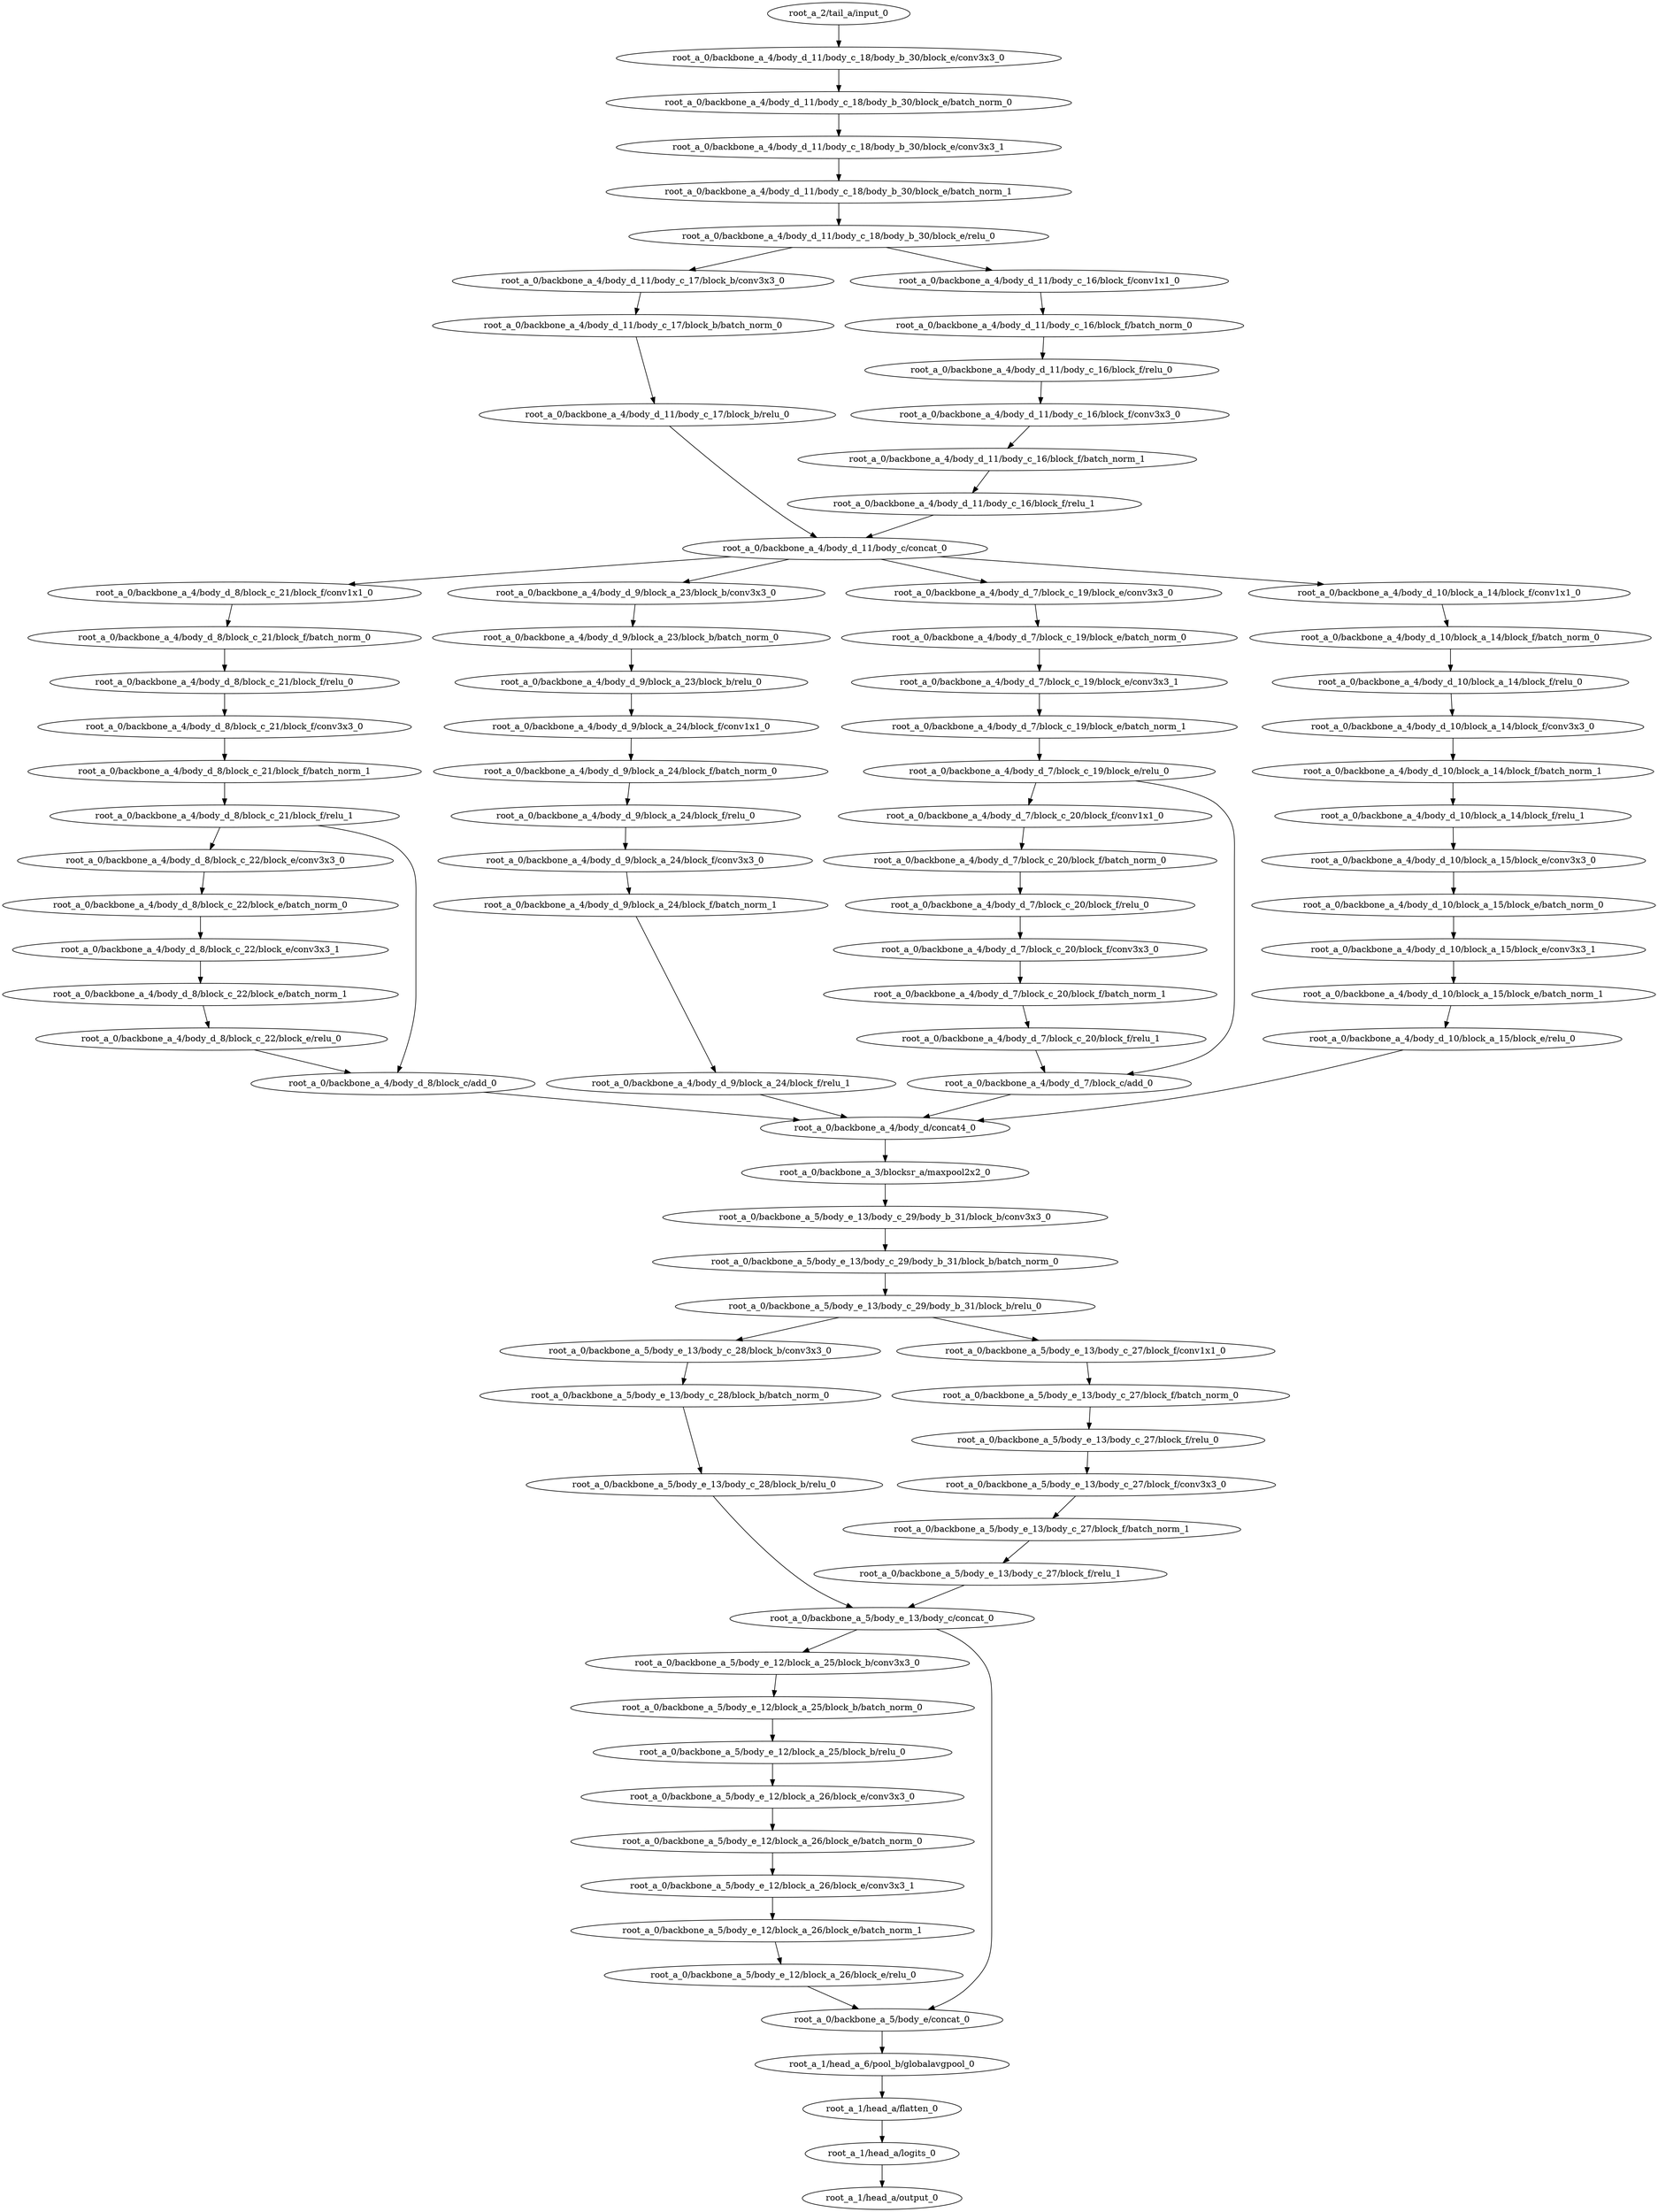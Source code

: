 digraph root_a {
	"root_a_2/tail_a/input_0"
	"root_a_0/backbone_a_4/body_d_11/body_c_18/body_b_30/block_e/conv3x3_0"
	"root_a_0/backbone_a_4/body_d_11/body_c_18/body_b_30/block_e/batch_norm_0"
	"root_a_0/backbone_a_4/body_d_11/body_c_18/body_b_30/block_e/conv3x3_1"
	"root_a_0/backbone_a_4/body_d_11/body_c_18/body_b_30/block_e/batch_norm_1"
	"root_a_0/backbone_a_4/body_d_11/body_c_18/body_b_30/block_e/relu_0"
	"root_a_0/backbone_a_4/body_d_11/body_c_17/block_b/conv3x3_0"
	"root_a_0/backbone_a_4/body_d_11/body_c_17/block_b/batch_norm_0"
	"root_a_0/backbone_a_4/body_d_11/body_c_17/block_b/relu_0"
	"root_a_0/backbone_a_4/body_d_11/body_c_16/block_f/conv1x1_0"
	"root_a_0/backbone_a_4/body_d_11/body_c_16/block_f/batch_norm_0"
	"root_a_0/backbone_a_4/body_d_11/body_c_16/block_f/relu_0"
	"root_a_0/backbone_a_4/body_d_11/body_c_16/block_f/conv3x3_0"
	"root_a_0/backbone_a_4/body_d_11/body_c_16/block_f/batch_norm_1"
	"root_a_0/backbone_a_4/body_d_11/body_c_16/block_f/relu_1"
	"root_a_0/backbone_a_4/body_d_11/body_c/concat_0"
	"root_a_0/backbone_a_4/body_d_8/block_c_21/block_f/conv1x1_0"
	"root_a_0/backbone_a_4/body_d_8/block_c_21/block_f/batch_norm_0"
	"root_a_0/backbone_a_4/body_d_8/block_c_21/block_f/relu_0"
	"root_a_0/backbone_a_4/body_d_8/block_c_21/block_f/conv3x3_0"
	"root_a_0/backbone_a_4/body_d_8/block_c_21/block_f/batch_norm_1"
	"root_a_0/backbone_a_4/body_d_8/block_c_21/block_f/relu_1"
	"root_a_0/backbone_a_4/body_d_8/block_c_22/block_e/conv3x3_0"
	"root_a_0/backbone_a_4/body_d_8/block_c_22/block_e/batch_norm_0"
	"root_a_0/backbone_a_4/body_d_8/block_c_22/block_e/conv3x3_1"
	"root_a_0/backbone_a_4/body_d_8/block_c_22/block_e/batch_norm_1"
	"root_a_0/backbone_a_4/body_d_8/block_c_22/block_e/relu_0"
	"root_a_0/backbone_a_4/body_d_8/block_c/add_0"
	"root_a_0/backbone_a_4/body_d_9/block_a_23/block_b/conv3x3_0"
	"root_a_0/backbone_a_4/body_d_9/block_a_23/block_b/batch_norm_0"
	"root_a_0/backbone_a_4/body_d_9/block_a_23/block_b/relu_0"
	"root_a_0/backbone_a_4/body_d_9/block_a_24/block_f/conv1x1_0"
	"root_a_0/backbone_a_4/body_d_9/block_a_24/block_f/batch_norm_0"
	"root_a_0/backbone_a_4/body_d_9/block_a_24/block_f/relu_0"
	"root_a_0/backbone_a_4/body_d_9/block_a_24/block_f/conv3x3_0"
	"root_a_0/backbone_a_4/body_d_9/block_a_24/block_f/batch_norm_1"
	"root_a_0/backbone_a_4/body_d_9/block_a_24/block_f/relu_1"
	"root_a_0/backbone_a_4/body_d_7/block_c_19/block_e/conv3x3_0"
	"root_a_0/backbone_a_4/body_d_7/block_c_19/block_e/batch_norm_0"
	"root_a_0/backbone_a_4/body_d_7/block_c_19/block_e/conv3x3_1"
	"root_a_0/backbone_a_4/body_d_7/block_c_19/block_e/batch_norm_1"
	"root_a_0/backbone_a_4/body_d_7/block_c_19/block_e/relu_0"
	"root_a_0/backbone_a_4/body_d_7/block_c_20/block_f/conv1x1_0"
	"root_a_0/backbone_a_4/body_d_7/block_c_20/block_f/batch_norm_0"
	"root_a_0/backbone_a_4/body_d_7/block_c_20/block_f/relu_0"
	"root_a_0/backbone_a_4/body_d_7/block_c_20/block_f/conv3x3_0"
	"root_a_0/backbone_a_4/body_d_7/block_c_20/block_f/batch_norm_1"
	"root_a_0/backbone_a_4/body_d_7/block_c_20/block_f/relu_1"
	"root_a_0/backbone_a_4/body_d_7/block_c/add_0"
	"root_a_0/backbone_a_4/body_d_10/block_a_14/block_f/conv1x1_0"
	"root_a_0/backbone_a_4/body_d_10/block_a_14/block_f/batch_norm_0"
	"root_a_0/backbone_a_4/body_d_10/block_a_14/block_f/relu_0"
	"root_a_0/backbone_a_4/body_d_10/block_a_14/block_f/conv3x3_0"
	"root_a_0/backbone_a_4/body_d_10/block_a_14/block_f/batch_norm_1"
	"root_a_0/backbone_a_4/body_d_10/block_a_14/block_f/relu_1"
	"root_a_0/backbone_a_4/body_d_10/block_a_15/block_e/conv3x3_0"
	"root_a_0/backbone_a_4/body_d_10/block_a_15/block_e/batch_norm_0"
	"root_a_0/backbone_a_4/body_d_10/block_a_15/block_e/conv3x3_1"
	"root_a_0/backbone_a_4/body_d_10/block_a_15/block_e/batch_norm_1"
	"root_a_0/backbone_a_4/body_d_10/block_a_15/block_e/relu_0"
	"root_a_0/backbone_a_4/body_d/concat4_0"
	"root_a_0/backbone_a_3/blocksr_a/maxpool2x2_0"
	"root_a_0/backbone_a_5/body_e_13/body_c_29/body_b_31/block_b/conv3x3_0"
	"root_a_0/backbone_a_5/body_e_13/body_c_29/body_b_31/block_b/batch_norm_0"
	"root_a_0/backbone_a_5/body_e_13/body_c_29/body_b_31/block_b/relu_0"
	"root_a_0/backbone_a_5/body_e_13/body_c_28/block_b/conv3x3_0"
	"root_a_0/backbone_a_5/body_e_13/body_c_28/block_b/batch_norm_0"
	"root_a_0/backbone_a_5/body_e_13/body_c_28/block_b/relu_0"
	"root_a_0/backbone_a_5/body_e_13/body_c_27/block_f/conv1x1_0"
	"root_a_0/backbone_a_5/body_e_13/body_c_27/block_f/batch_norm_0"
	"root_a_0/backbone_a_5/body_e_13/body_c_27/block_f/relu_0"
	"root_a_0/backbone_a_5/body_e_13/body_c_27/block_f/conv3x3_0"
	"root_a_0/backbone_a_5/body_e_13/body_c_27/block_f/batch_norm_1"
	"root_a_0/backbone_a_5/body_e_13/body_c_27/block_f/relu_1"
	"root_a_0/backbone_a_5/body_e_13/body_c/concat_0"
	"root_a_0/backbone_a_5/body_e_12/block_a_25/block_b/conv3x3_0"
	"root_a_0/backbone_a_5/body_e_12/block_a_25/block_b/batch_norm_0"
	"root_a_0/backbone_a_5/body_e_12/block_a_25/block_b/relu_0"
	"root_a_0/backbone_a_5/body_e_12/block_a_26/block_e/conv3x3_0"
	"root_a_0/backbone_a_5/body_e_12/block_a_26/block_e/batch_norm_0"
	"root_a_0/backbone_a_5/body_e_12/block_a_26/block_e/conv3x3_1"
	"root_a_0/backbone_a_5/body_e_12/block_a_26/block_e/batch_norm_1"
	"root_a_0/backbone_a_5/body_e_12/block_a_26/block_e/relu_0"
	"root_a_0/backbone_a_5/body_e/concat_0"
	"root_a_1/head_a_6/pool_b/globalavgpool_0"
	"root_a_1/head_a/flatten_0"
	"root_a_1/head_a/logits_0"
	"root_a_1/head_a/output_0"

	"root_a_2/tail_a/input_0" -> "root_a_0/backbone_a_4/body_d_11/body_c_18/body_b_30/block_e/conv3x3_0"
	"root_a_0/backbone_a_4/body_d_11/body_c_18/body_b_30/block_e/conv3x3_0" -> "root_a_0/backbone_a_4/body_d_11/body_c_18/body_b_30/block_e/batch_norm_0"
	"root_a_0/backbone_a_4/body_d_11/body_c_18/body_b_30/block_e/batch_norm_0" -> "root_a_0/backbone_a_4/body_d_11/body_c_18/body_b_30/block_e/conv3x3_1"
	"root_a_0/backbone_a_4/body_d_11/body_c_18/body_b_30/block_e/conv3x3_1" -> "root_a_0/backbone_a_4/body_d_11/body_c_18/body_b_30/block_e/batch_norm_1"
	"root_a_0/backbone_a_4/body_d_11/body_c_18/body_b_30/block_e/batch_norm_1" -> "root_a_0/backbone_a_4/body_d_11/body_c_18/body_b_30/block_e/relu_0"
	"root_a_0/backbone_a_4/body_d_11/body_c_18/body_b_30/block_e/relu_0" -> "root_a_0/backbone_a_4/body_d_11/body_c_17/block_b/conv3x3_0"
	"root_a_0/backbone_a_4/body_d_11/body_c_17/block_b/conv3x3_0" -> "root_a_0/backbone_a_4/body_d_11/body_c_17/block_b/batch_norm_0"
	"root_a_0/backbone_a_4/body_d_11/body_c_17/block_b/batch_norm_0" -> "root_a_0/backbone_a_4/body_d_11/body_c_17/block_b/relu_0"
	"root_a_0/backbone_a_4/body_d_11/body_c_18/body_b_30/block_e/relu_0" -> "root_a_0/backbone_a_4/body_d_11/body_c_16/block_f/conv1x1_0"
	"root_a_0/backbone_a_4/body_d_11/body_c_16/block_f/conv1x1_0" -> "root_a_0/backbone_a_4/body_d_11/body_c_16/block_f/batch_norm_0"
	"root_a_0/backbone_a_4/body_d_11/body_c_16/block_f/batch_norm_0" -> "root_a_0/backbone_a_4/body_d_11/body_c_16/block_f/relu_0"
	"root_a_0/backbone_a_4/body_d_11/body_c_16/block_f/relu_0" -> "root_a_0/backbone_a_4/body_d_11/body_c_16/block_f/conv3x3_0"
	"root_a_0/backbone_a_4/body_d_11/body_c_16/block_f/conv3x3_0" -> "root_a_0/backbone_a_4/body_d_11/body_c_16/block_f/batch_norm_1"
	"root_a_0/backbone_a_4/body_d_11/body_c_16/block_f/batch_norm_1" -> "root_a_0/backbone_a_4/body_d_11/body_c_16/block_f/relu_1"
	"root_a_0/backbone_a_4/body_d_11/body_c_17/block_b/relu_0" -> "root_a_0/backbone_a_4/body_d_11/body_c/concat_0"
	"root_a_0/backbone_a_4/body_d_11/body_c_16/block_f/relu_1" -> "root_a_0/backbone_a_4/body_d_11/body_c/concat_0"
	"root_a_0/backbone_a_4/body_d_11/body_c/concat_0" -> "root_a_0/backbone_a_4/body_d_8/block_c_21/block_f/conv1x1_0"
	"root_a_0/backbone_a_4/body_d_8/block_c_21/block_f/conv1x1_0" -> "root_a_0/backbone_a_4/body_d_8/block_c_21/block_f/batch_norm_0"
	"root_a_0/backbone_a_4/body_d_8/block_c_21/block_f/batch_norm_0" -> "root_a_0/backbone_a_4/body_d_8/block_c_21/block_f/relu_0"
	"root_a_0/backbone_a_4/body_d_8/block_c_21/block_f/relu_0" -> "root_a_0/backbone_a_4/body_d_8/block_c_21/block_f/conv3x3_0"
	"root_a_0/backbone_a_4/body_d_8/block_c_21/block_f/conv3x3_0" -> "root_a_0/backbone_a_4/body_d_8/block_c_21/block_f/batch_norm_1"
	"root_a_0/backbone_a_4/body_d_8/block_c_21/block_f/batch_norm_1" -> "root_a_0/backbone_a_4/body_d_8/block_c_21/block_f/relu_1"
	"root_a_0/backbone_a_4/body_d_8/block_c_21/block_f/relu_1" -> "root_a_0/backbone_a_4/body_d_8/block_c_22/block_e/conv3x3_0"
	"root_a_0/backbone_a_4/body_d_8/block_c_22/block_e/conv3x3_0" -> "root_a_0/backbone_a_4/body_d_8/block_c_22/block_e/batch_norm_0"
	"root_a_0/backbone_a_4/body_d_8/block_c_22/block_e/batch_norm_0" -> "root_a_0/backbone_a_4/body_d_8/block_c_22/block_e/conv3x3_1"
	"root_a_0/backbone_a_4/body_d_8/block_c_22/block_e/conv3x3_1" -> "root_a_0/backbone_a_4/body_d_8/block_c_22/block_e/batch_norm_1"
	"root_a_0/backbone_a_4/body_d_8/block_c_22/block_e/batch_norm_1" -> "root_a_0/backbone_a_4/body_d_8/block_c_22/block_e/relu_0"
	"root_a_0/backbone_a_4/body_d_8/block_c_21/block_f/relu_1" -> "root_a_0/backbone_a_4/body_d_8/block_c/add_0"
	"root_a_0/backbone_a_4/body_d_8/block_c_22/block_e/relu_0" -> "root_a_0/backbone_a_4/body_d_8/block_c/add_0"
	"root_a_0/backbone_a_4/body_d_11/body_c/concat_0" -> "root_a_0/backbone_a_4/body_d_9/block_a_23/block_b/conv3x3_0"
	"root_a_0/backbone_a_4/body_d_9/block_a_23/block_b/conv3x3_0" -> "root_a_0/backbone_a_4/body_d_9/block_a_23/block_b/batch_norm_0"
	"root_a_0/backbone_a_4/body_d_9/block_a_23/block_b/batch_norm_0" -> "root_a_0/backbone_a_4/body_d_9/block_a_23/block_b/relu_0"
	"root_a_0/backbone_a_4/body_d_9/block_a_23/block_b/relu_0" -> "root_a_0/backbone_a_4/body_d_9/block_a_24/block_f/conv1x1_0"
	"root_a_0/backbone_a_4/body_d_9/block_a_24/block_f/conv1x1_0" -> "root_a_0/backbone_a_4/body_d_9/block_a_24/block_f/batch_norm_0"
	"root_a_0/backbone_a_4/body_d_9/block_a_24/block_f/batch_norm_0" -> "root_a_0/backbone_a_4/body_d_9/block_a_24/block_f/relu_0"
	"root_a_0/backbone_a_4/body_d_9/block_a_24/block_f/relu_0" -> "root_a_0/backbone_a_4/body_d_9/block_a_24/block_f/conv3x3_0"
	"root_a_0/backbone_a_4/body_d_9/block_a_24/block_f/conv3x3_0" -> "root_a_0/backbone_a_4/body_d_9/block_a_24/block_f/batch_norm_1"
	"root_a_0/backbone_a_4/body_d_9/block_a_24/block_f/batch_norm_1" -> "root_a_0/backbone_a_4/body_d_9/block_a_24/block_f/relu_1"
	"root_a_0/backbone_a_4/body_d_11/body_c/concat_0" -> "root_a_0/backbone_a_4/body_d_7/block_c_19/block_e/conv3x3_0"
	"root_a_0/backbone_a_4/body_d_7/block_c_19/block_e/conv3x3_0" -> "root_a_0/backbone_a_4/body_d_7/block_c_19/block_e/batch_norm_0"
	"root_a_0/backbone_a_4/body_d_7/block_c_19/block_e/batch_norm_0" -> "root_a_0/backbone_a_4/body_d_7/block_c_19/block_e/conv3x3_1"
	"root_a_0/backbone_a_4/body_d_7/block_c_19/block_e/conv3x3_1" -> "root_a_0/backbone_a_4/body_d_7/block_c_19/block_e/batch_norm_1"
	"root_a_0/backbone_a_4/body_d_7/block_c_19/block_e/batch_norm_1" -> "root_a_0/backbone_a_4/body_d_7/block_c_19/block_e/relu_0"
	"root_a_0/backbone_a_4/body_d_7/block_c_19/block_e/relu_0" -> "root_a_0/backbone_a_4/body_d_7/block_c_20/block_f/conv1x1_0"
	"root_a_0/backbone_a_4/body_d_7/block_c_20/block_f/conv1x1_0" -> "root_a_0/backbone_a_4/body_d_7/block_c_20/block_f/batch_norm_0"
	"root_a_0/backbone_a_4/body_d_7/block_c_20/block_f/batch_norm_0" -> "root_a_0/backbone_a_4/body_d_7/block_c_20/block_f/relu_0"
	"root_a_0/backbone_a_4/body_d_7/block_c_20/block_f/relu_0" -> "root_a_0/backbone_a_4/body_d_7/block_c_20/block_f/conv3x3_0"
	"root_a_0/backbone_a_4/body_d_7/block_c_20/block_f/conv3x3_0" -> "root_a_0/backbone_a_4/body_d_7/block_c_20/block_f/batch_norm_1"
	"root_a_0/backbone_a_4/body_d_7/block_c_20/block_f/batch_norm_1" -> "root_a_0/backbone_a_4/body_d_7/block_c_20/block_f/relu_1"
	"root_a_0/backbone_a_4/body_d_7/block_c_20/block_f/relu_1" -> "root_a_0/backbone_a_4/body_d_7/block_c/add_0"
	"root_a_0/backbone_a_4/body_d_7/block_c_19/block_e/relu_0" -> "root_a_0/backbone_a_4/body_d_7/block_c/add_0"
	"root_a_0/backbone_a_4/body_d_11/body_c/concat_0" -> "root_a_0/backbone_a_4/body_d_10/block_a_14/block_f/conv1x1_0"
	"root_a_0/backbone_a_4/body_d_10/block_a_14/block_f/conv1x1_0" -> "root_a_0/backbone_a_4/body_d_10/block_a_14/block_f/batch_norm_0"
	"root_a_0/backbone_a_4/body_d_10/block_a_14/block_f/batch_norm_0" -> "root_a_0/backbone_a_4/body_d_10/block_a_14/block_f/relu_0"
	"root_a_0/backbone_a_4/body_d_10/block_a_14/block_f/relu_0" -> "root_a_0/backbone_a_4/body_d_10/block_a_14/block_f/conv3x3_0"
	"root_a_0/backbone_a_4/body_d_10/block_a_14/block_f/conv3x3_0" -> "root_a_0/backbone_a_4/body_d_10/block_a_14/block_f/batch_norm_1"
	"root_a_0/backbone_a_4/body_d_10/block_a_14/block_f/batch_norm_1" -> "root_a_0/backbone_a_4/body_d_10/block_a_14/block_f/relu_1"
	"root_a_0/backbone_a_4/body_d_10/block_a_14/block_f/relu_1" -> "root_a_0/backbone_a_4/body_d_10/block_a_15/block_e/conv3x3_0"
	"root_a_0/backbone_a_4/body_d_10/block_a_15/block_e/conv3x3_0" -> "root_a_0/backbone_a_4/body_d_10/block_a_15/block_e/batch_norm_0"
	"root_a_0/backbone_a_4/body_d_10/block_a_15/block_e/batch_norm_0" -> "root_a_0/backbone_a_4/body_d_10/block_a_15/block_e/conv3x3_1"
	"root_a_0/backbone_a_4/body_d_10/block_a_15/block_e/conv3x3_1" -> "root_a_0/backbone_a_4/body_d_10/block_a_15/block_e/batch_norm_1"
	"root_a_0/backbone_a_4/body_d_10/block_a_15/block_e/batch_norm_1" -> "root_a_0/backbone_a_4/body_d_10/block_a_15/block_e/relu_0"
	"root_a_0/backbone_a_4/body_d_8/block_c/add_0" -> "root_a_0/backbone_a_4/body_d/concat4_0"
	"root_a_0/backbone_a_4/body_d_9/block_a_24/block_f/relu_1" -> "root_a_0/backbone_a_4/body_d/concat4_0"
	"root_a_0/backbone_a_4/body_d_7/block_c/add_0" -> "root_a_0/backbone_a_4/body_d/concat4_0"
	"root_a_0/backbone_a_4/body_d_10/block_a_15/block_e/relu_0" -> "root_a_0/backbone_a_4/body_d/concat4_0"
	"root_a_0/backbone_a_4/body_d/concat4_0" -> "root_a_0/backbone_a_3/blocksr_a/maxpool2x2_0"
	"root_a_0/backbone_a_3/blocksr_a/maxpool2x2_0" -> "root_a_0/backbone_a_5/body_e_13/body_c_29/body_b_31/block_b/conv3x3_0"
	"root_a_0/backbone_a_5/body_e_13/body_c_29/body_b_31/block_b/conv3x3_0" -> "root_a_0/backbone_a_5/body_e_13/body_c_29/body_b_31/block_b/batch_norm_0"
	"root_a_0/backbone_a_5/body_e_13/body_c_29/body_b_31/block_b/batch_norm_0" -> "root_a_0/backbone_a_5/body_e_13/body_c_29/body_b_31/block_b/relu_0"
	"root_a_0/backbone_a_5/body_e_13/body_c_29/body_b_31/block_b/relu_0" -> "root_a_0/backbone_a_5/body_e_13/body_c_28/block_b/conv3x3_0"
	"root_a_0/backbone_a_5/body_e_13/body_c_28/block_b/conv3x3_0" -> "root_a_0/backbone_a_5/body_e_13/body_c_28/block_b/batch_norm_0"
	"root_a_0/backbone_a_5/body_e_13/body_c_28/block_b/batch_norm_0" -> "root_a_0/backbone_a_5/body_e_13/body_c_28/block_b/relu_0"
	"root_a_0/backbone_a_5/body_e_13/body_c_29/body_b_31/block_b/relu_0" -> "root_a_0/backbone_a_5/body_e_13/body_c_27/block_f/conv1x1_0"
	"root_a_0/backbone_a_5/body_e_13/body_c_27/block_f/conv1x1_0" -> "root_a_0/backbone_a_5/body_e_13/body_c_27/block_f/batch_norm_0"
	"root_a_0/backbone_a_5/body_e_13/body_c_27/block_f/batch_norm_0" -> "root_a_0/backbone_a_5/body_e_13/body_c_27/block_f/relu_0"
	"root_a_0/backbone_a_5/body_e_13/body_c_27/block_f/relu_0" -> "root_a_0/backbone_a_5/body_e_13/body_c_27/block_f/conv3x3_0"
	"root_a_0/backbone_a_5/body_e_13/body_c_27/block_f/conv3x3_0" -> "root_a_0/backbone_a_5/body_e_13/body_c_27/block_f/batch_norm_1"
	"root_a_0/backbone_a_5/body_e_13/body_c_27/block_f/batch_norm_1" -> "root_a_0/backbone_a_5/body_e_13/body_c_27/block_f/relu_1"
	"root_a_0/backbone_a_5/body_e_13/body_c_28/block_b/relu_0" -> "root_a_0/backbone_a_5/body_e_13/body_c/concat_0"
	"root_a_0/backbone_a_5/body_e_13/body_c_27/block_f/relu_1" -> "root_a_0/backbone_a_5/body_e_13/body_c/concat_0"
	"root_a_0/backbone_a_5/body_e_13/body_c/concat_0" -> "root_a_0/backbone_a_5/body_e_12/block_a_25/block_b/conv3x3_0"
	"root_a_0/backbone_a_5/body_e_12/block_a_25/block_b/conv3x3_0" -> "root_a_0/backbone_a_5/body_e_12/block_a_25/block_b/batch_norm_0"
	"root_a_0/backbone_a_5/body_e_12/block_a_25/block_b/batch_norm_0" -> "root_a_0/backbone_a_5/body_e_12/block_a_25/block_b/relu_0"
	"root_a_0/backbone_a_5/body_e_12/block_a_25/block_b/relu_0" -> "root_a_0/backbone_a_5/body_e_12/block_a_26/block_e/conv3x3_0"
	"root_a_0/backbone_a_5/body_e_12/block_a_26/block_e/conv3x3_0" -> "root_a_0/backbone_a_5/body_e_12/block_a_26/block_e/batch_norm_0"
	"root_a_0/backbone_a_5/body_e_12/block_a_26/block_e/batch_norm_0" -> "root_a_0/backbone_a_5/body_e_12/block_a_26/block_e/conv3x3_1"
	"root_a_0/backbone_a_5/body_e_12/block_a_26/block_e/conv3x3_1" -> "root_a_0/backbone_a_5/body_e_12/block_a_26/block_e/batch_norm_1"
	"root_a_0/backbone_a_5/body_e_12/block_a_26/block_e/batch_norm_1" -> "root_a_0/backbone_a_5/body_e_12/block_a_26/block_e/relu_0"
	"root_a_0/backbone_a_5/body_e_13/body_c/concat_0" -> "root_a_0/backbone_a_5/body_e/concat_0"
	"root_a_0/backbone_a_5/body_e_12/block_a_26/block_e/relu_0" -> "root_a_0/backbone_a_5/body_e/concat_0"
	"root_a_0/backbone_a_5/body_e/concat_0" -> "root_a_1/head_a_6/pool_b/globalavgpool_0"
	"root_a_1/head_a_6/pool_b/globalavgpool_0" -> "root_a_1/head_a/flatten_0"
	"root_a_1/head_a/flatten_0" -> "root_a_1/head_a/logits_0"
	"root_a_1/head_a/logits_0" -> "root_a_1/head_a/output_0"

}